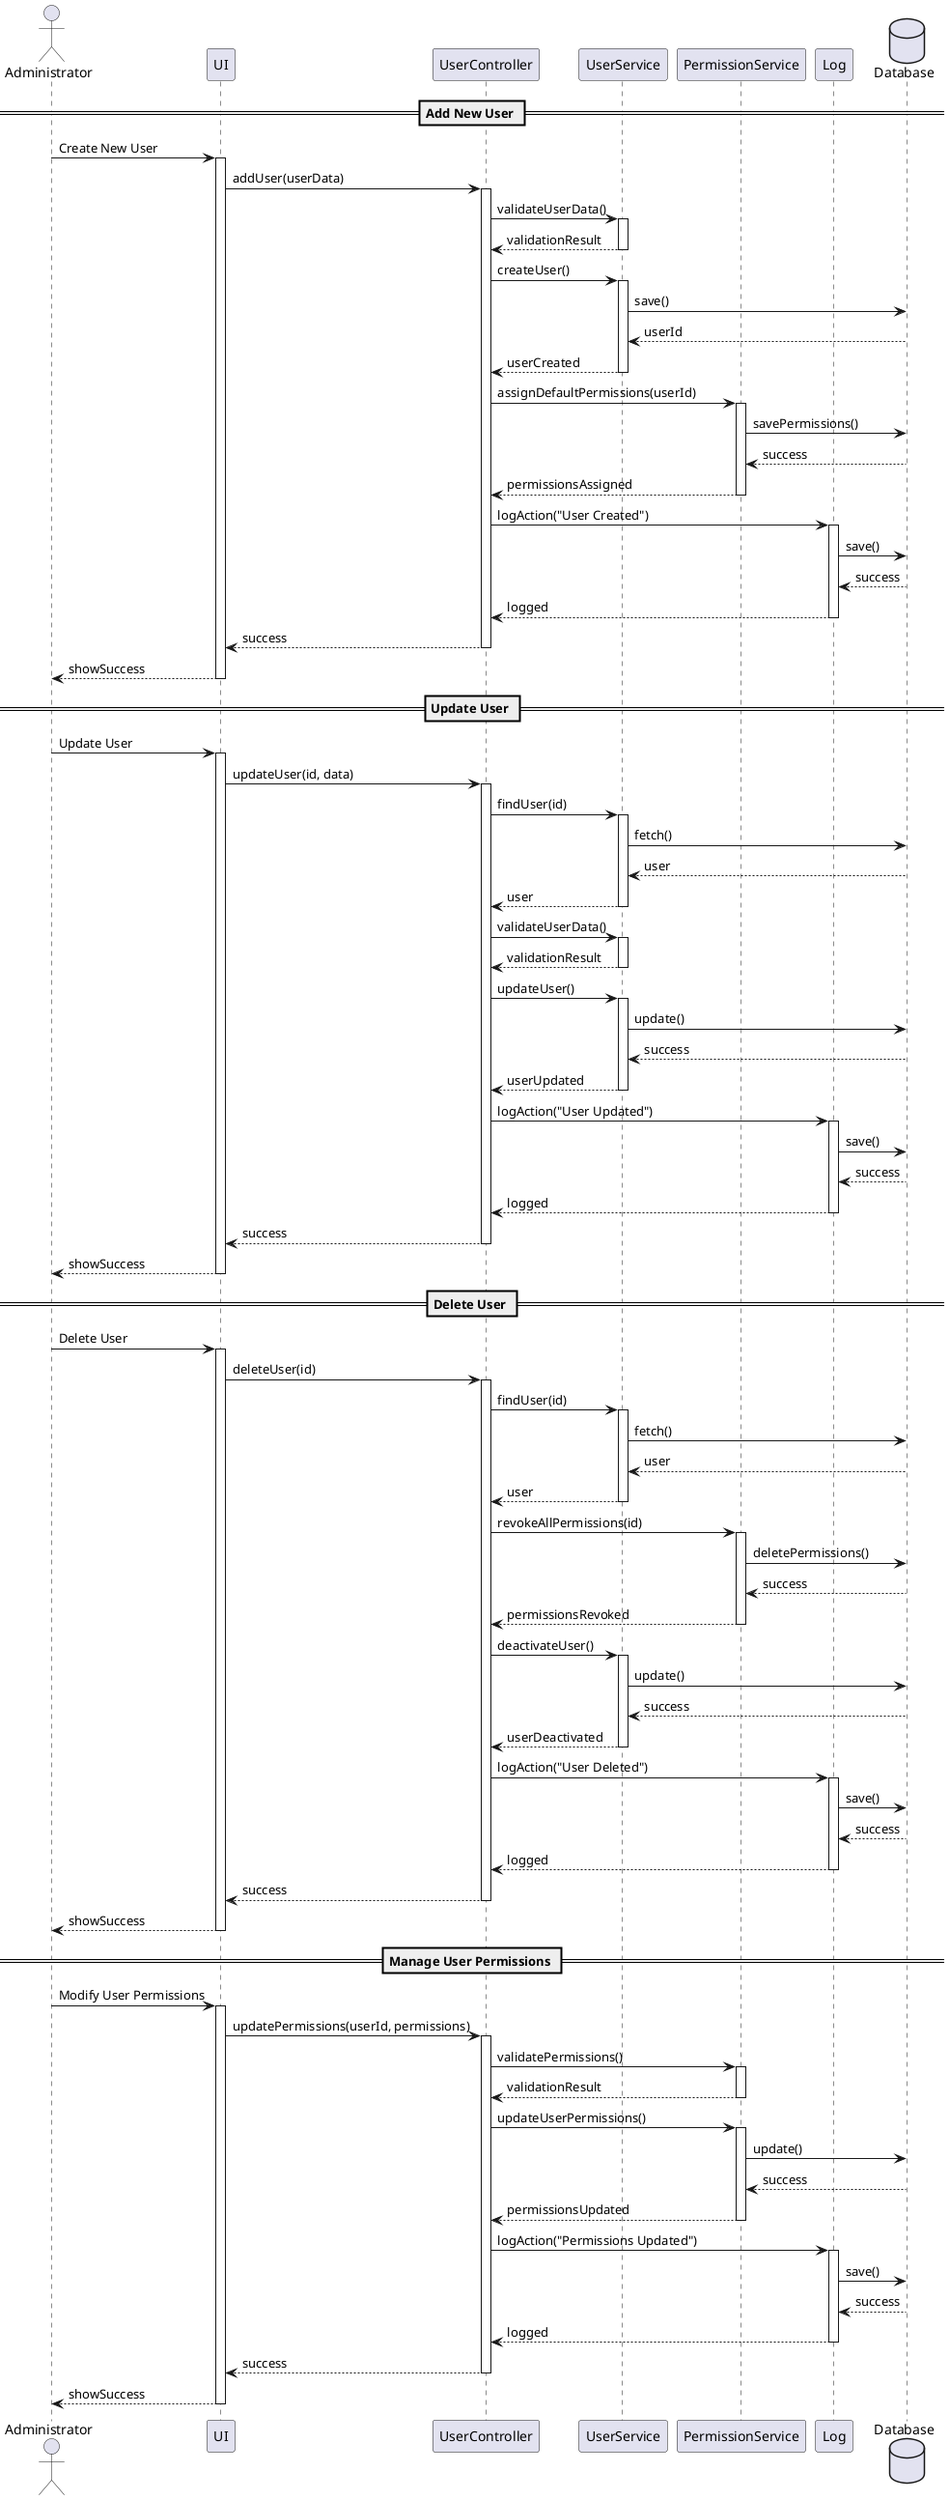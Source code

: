 @startuml Administrator User Management

actor "Administrator" as A
participant "UI" as UI
participant "UserController" as UC
participant "UserService" as US
participant "PermissionService" as PS
participant "Log" as L
database "Database" as DB

== Add New User ==
A -> UI: Create New User
activate UI
UI -> UC: addUser(userData)
activate UC

UC -> US: validateUserData()
activate US
US --> UC: validationResult
deactivate US

UC -> US: createUser()
activate US
US -> DB: save()
DB --> US: userId
US --> UC: userCreated
deactivate US

UC -> PS: assignDefaultPermissions(userId)
activate PS
PS -> DB: savePermissions()
DB --> PS: success
PS --> UC: permissionsAssigned
deactivate PS

UC -> L: logAction("User Created")
activate L
L -> DB: save()
DB --> L: success
L --> UC: logged
deactivate L

UC --> UI: success
deactivate UC
UI --> A: showSuccess
deactivate UI

== Update User ==
A -> UI: Update User
activate UI
UI -> UC: updateUser(id, data)
activate UC

UC -> US: findUser(id)
activate US
US -> DB: fetch()
DB --> US: user
US --> UC: user
deactivate US

UC -> US: validateUserData()
activate US
US --> UC: validationResult
deactivate US

UC -> US: updateUser()
activate US
US -> DB: update()
DB --> US: success
US --> UC: userUpdated
deactivate US

UC -> L: logAction("User Updated")
activate L
L -> DB: save()
DB --> L: success
L --> UC: logged
deactivate L

UC --> UI: success
deactivate UC
UI --> A: showSuccess
deactivate UI

== Delete User ==
A -> UI: Delete User
activate UI
UI -> UC: deleteUser(id)
activate UC

UC -> US: findUser(id)
activate US
US -> DB: fetch()
DB --> US: user
US --> UC: user
deactivate US

UC -> PS: revokeAllPermissions(id)
activate PS
PS -> DB: deletePermissions()
DB --> PS: success
PS --> UC: permissionsRevoked
deactivate PS

UC -> US: deactivateUser()
activate US
US -> DB: update()
DB --> US: success
US --> UC: userDeactivated
deactivate US

UC -> L: logAction("User Deleted")
activate L
L -> DB: save()
DB --> L: success
L --> UC: logged
deactivate L

UC --> UI: success
deactivate UC
UI --> A: showSuccess
deactivate UI

== Manage User Permissions ==
A -> UI: Modify User Permissions
activate UI
UI -> UC: updatePermissions(userId, permissions)
activate UC

UC -> PS: validatePermissions()
activate PS
PS --> UC: validationResult
deactivate PS

UC -> PS: updateUserPermissions()
activate PS
PS -> DB: update()
DB --> PS: success
PS --> UC: permissionsUpdated
deactivate PS

UC -> L: logAction("Permissions Updated")
activate L
L -> DB: save()
DB --> L: success
L --> UC: logged
deactivate L

UC --> UI: success
deactivate UC
UI --> A: showSuccess
deactivate UI

@enduml